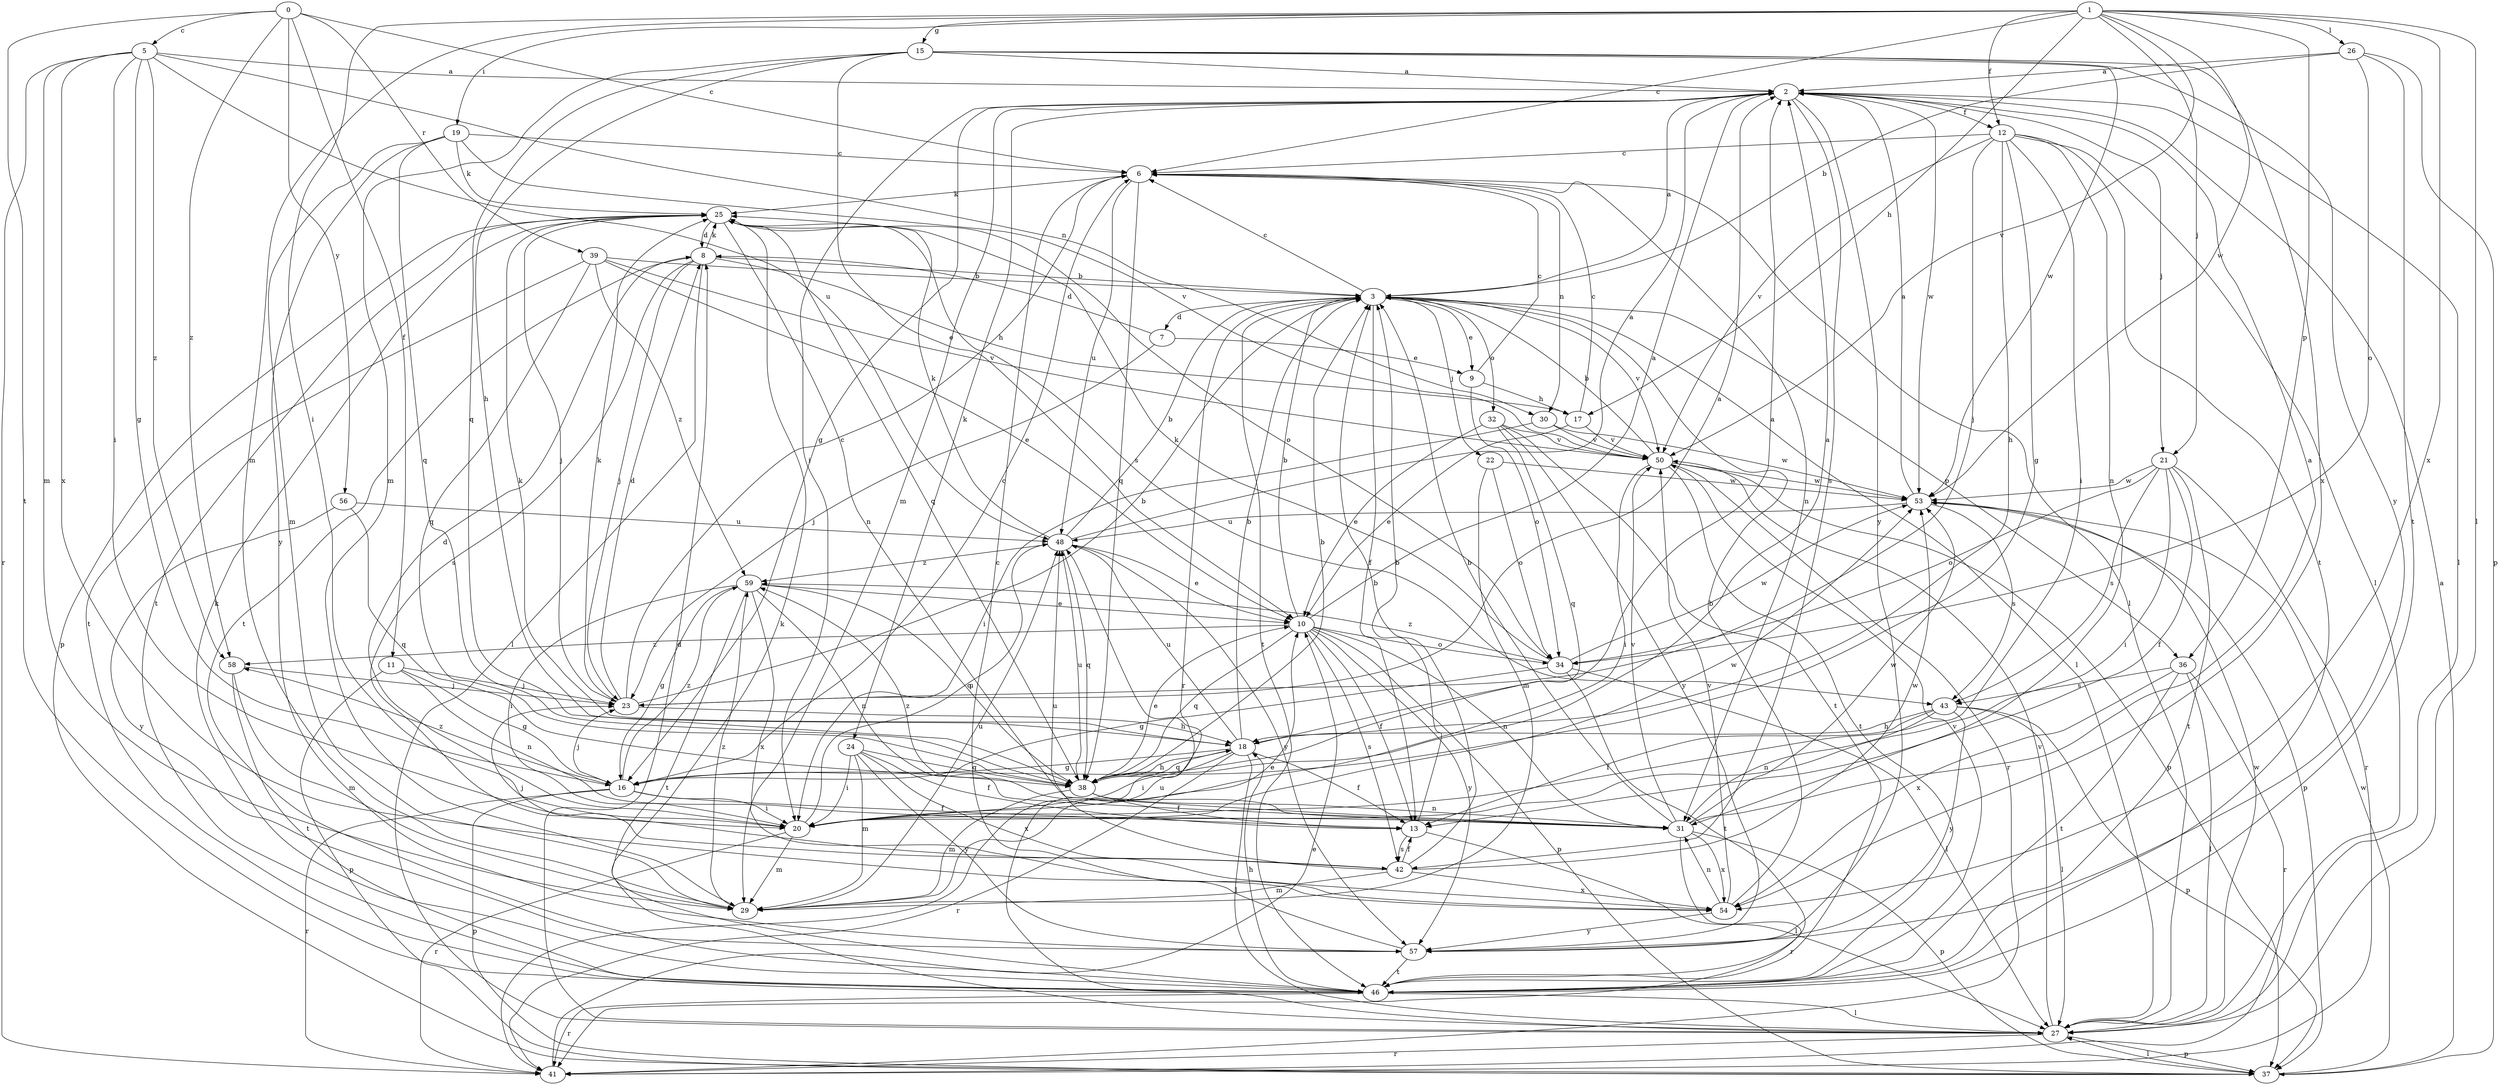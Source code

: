 strict digraph  {
0;
1;
2;
3;
5;
6;
7;
8;
9;
10;
11;
12;
13;
15;
16;
17;
18;
19;
20;
21;
22;
23;
24;
25;
26;
27;
29;
30;
31;
32;
34;
36;
37;
38;
39;
41;
42;
43;
46;
48;
50;
53;
54;
56;
57;
58;
59;
0 -> 5  [label=c];
0 -> 6  [label=c];
0 -> 11  [label=f];
0 -> 39  [label=r];
0 -> 46  [label=t];
0 -> 56  [label=y];
0 -> 58  [label=z];
1 -> 6  [label=c];
1 -> 12  [label=f];
1 -> 15  [label=g];
1 -> 17  [label=h];
1 -> 19  [label=i];
1 -> 20  [label=i];
1 -> 21  [label=j];
1 -> 26  [label=l];
1 -> 27  [label=l];
1 -> 29  [label=m];
1 -> 36  [label=p];
1 -> 50  [label=v];
1 -> 53  [label=w];
1 -> 54  [label=x];
2 -> 12  [label=f];
2 -> 16  [label=g];
2 -> 20  [label=i];
2 -> 21  [label=j];
2 -> 24  [label=k];
2 -> 27  [label=l];
2 -> 29  [label=m];
2 -> 42  [label=s];
2 -> 53  [label=w];
2 -> 57  [label=y];
3 -> 2  [label=a];
3 -> 6  [label=c];
3 -> 7  [label=d];
3 -> 9  [label=e];
3 -> 13  [label=f];
3 -> 22  [label=j];
3 -> 27  [label=l];
3 -> 32  [label=o];
3 -> 36  [label=p];
3 -> 41  [label=r];
3 -> 46  [label=t];
3 -> 50  [label=v];
5 -> 2  [label=a];
5 -> 16  [label=g];
5 -> 20  [label=i];
5 -> 29  [label=m];
5 -> 30  [label=n];
5 -> 41  [label=r];
5 -> 48  [label=u];
5 -> 54  [label=x];
5 -> 58  [label=z];
6 -> 25  [label=k];
6 -> 27  [label=l];
6 -> 30  [label=n];
6 -> 31  [label=n];
6 -> 38  [label=q];
6 -> 48  [label=u];
7 -> 8  [label=d];
7 -> 9  [label=e];
7 -> 23  [label=j];
8 -> 3  [label=b];
8 -> 17  [label=h];
8 -> 23  [label=j];
8 -> 25  [label=k];
8 -> 27  [label=l];
8 -> 42  [label=s];
8 -> 46  [label=t];
9 -> 6  [label=c];
9 -> 17  [label=h];
9 -> 34  [label=o];
10 -> 2  [label=a];
10 -> 3  [label=b];
10 -> 13  [label=f];
10 -> 31  [label=n];
10 -> 34  [label=o];
10 -> 37  [label=p];
10 -> 38  [label=q];
10 -> 42  [label=s];
10 -> 57  [label=y];
10 -> 58  [label=z];
11 -> 16  [label=g];
11 -> 23  [label=j];
11 -> 31  [label=n];
11 -> 37  [label=p];
12 -> 6  [label=c];
12 -> 16  [label=g];
12 -> 18  [label=h];
12 -> 20  [label=i];
12 -> 23  [label=j];
12 -> 27  [label=l];
12 -> 31  [label=n];
12 -> 46  [label=t];
12 -> 50  [label=v];
13 -> 3  [label=b];
13 -> 27  [label=l];
13 -> 42  [label=s];
15 -> 2  [label=a];
15 -> 10  [label=e];
15 -> 18  [label=h];
15 -> 29  [label=m];
15 -> 38  [label=q];
15 -> 53  [label=w];
15 -> 54  [label=x];
15 -> 57  [label=y];
16 -> 6  [label=c];
16 -> 13  [label=f];
16 -> 20  [label=i];
16 -> 23  [label=j];
16 -> 37  [label=p];
16 -> 41  [label=r];
16 -> 58  [label=z];
16 -> 59  [label=z];
17 -> 6  [label=c];
17 -> 10  [label=e];
17 -> 50  [label=v];
18 -> 2  [label=a];
18 -> 3  [label=b];
18 -> 13  [label=f];
18 -> 16  [label=g];
18 -> 20  [label=i];
18 -> 25  [label=k];
18 -> 27  [label=l];
18 -> 38  [label=q];
18 -> 41  [label=r];
18 -> 48  [label=u];
19 -> 6  [label=c];
19 -> 25  [label=k];
19 -> 29  [label=m];
19 -> 38  [label=q];
19 -> 50  [label=v];
19 -> 57  [label=y];
20 -> 8  [label=d];
20 -> 29  [label=m];
20 -> 41  [label=r];
20 -> 48  [label=u];
20 -> 53  [label=w];
21 -> 13  [label=f];
21 -> 20  [label=i];
21 -> 34  [label=o];
21 -> 41  [label=r];
21 -> 43  [label=s];
21 -> 46  [label=t];
21 -> 53  [label=w];
22 -> 29  [label=m];
22 -> 34  [label=o];
22 -> 53  [label=w];
23 -> 2  [label=a];
23 -> 3  [label=b];
23 -> 6  [label=c];
23 -> 8  [label=d];
23 -> 18  [label=h];
23 -> 25  [label=k];
24 -> 13  [label=f];
24 -> 20  [label=i];
24 -> 29  [label=m];
24 -> 38  [label=q];
24 -> 54  [label=x];
24 -> 57  [label=y];
25 -> 8  [label=d];
25 -> 23  [label=j];
25 -> 31  [label=n];
25 -> 34  [label=o];
25 -> 37  [label=p];
25 -> 38  [label=q];
25 -> 43  [label=s];
25 -> 46  [label=t];
26 -> 2  [label=a];
26 -> 3  [label=b];
26 -> 34  [label=o];
26 -> 37  [label=p];
26 -> 46  [label=t];
27 -> 8  [label=d];
27 -> 25  [label=k];
27 -> 37  [label=p];
27 -> 41  [label=r];
27 -> 48  [label=u];
27 -> 50  [label=v];
27 -> 53  [label=w];
29 -> 10  [label=e];
29 -> 48  [label=u];
29 -> 59  [label=z];
30 -> 20  [label=i];
30 -> 50  [label=v];
30 -> 53  [label=w];
31 -> 2  [label=a];
31 -> 3  [label=b];
31 -> 37  [label=p];
31 -> 41  [label=r];
31 -> 50  [label=v];
31 -> 53  [label=w];
31 -> 54  [label=x];
31 -> 59  [label=z];
32 -> 10  [label=e];
32 -> 38  [label=q];
32 -> 46  [label=t];
32 -> 50  [label=v];
32 -> 57  [label=y];
34 -> 16  [label=g];
34 -> 25  [label=k];
34 -> 27  [label=l];
34 -> 46  [label=t];
34 -> 53  [label=w];
34 -> 59  [label=z];
36 -> 27  [label=l];
36 -> 41  [label=r];
36 -> 43  [label=s];
36 -> 46  [label=t];
36 -> 54  [label=x];
37 -> 2  [label=a];
37 -> 27  [label=l];
37 -> 53  [label=w];
38 -> 2  [label=a];
38 -> 3  [label=b];
38 -> 10  [label=e];
38 -> 13  [label=f];
38 -> 18  [label=h];
38 -> 29  [label=m];
38 -> 31  [label=n];
38 -> 48  [label=u];
39 -> 3  [label=b];
39 -> 10  [label=e];
39 -> 38  [label=q];
39 -> 46  [label=t];
39 -> 50  [label=v];
39 -> 59  [label=z];
41 -> 10  [label=e];
42 -> 3  [label=b];
42 -> 13  [label=f];
42 -> 23  [label=j];
42 -> 29  [label=m];
42 -> 48  [label=u];
42 -> 53  [label=w];
42 -> 54  [label=x];
43 -> 13  [label=f];
43 -> 18  [label=h];
43 -> 27  [label=l];
43 -> 31  [label=n];
43 -> 37  [label=p];
43 -> 57  [label=y];
46 -> 18  [label=h];
46 -> 25  [label=k];
46 -> 27  [label=l];
46 -> 41  [label=r];
46 -> 50  [label=v];
48 -> 2  [label=a];
48 -> 3  [label=b];
48 -> 10  [label=e];
48 -> 25  [label=k];
48 -> 38  [label=q];
48 -> 57  [label=y];
48 -> 59  [label=z];
50 -> 3  [label=b];
50 -> 20  [label=i];
50 -> 37  [label=p];
50 -> 41  [label=r];
50 -> 46  [label=t];
50 -> 53  [label=w];
53 -> 2  [label=a];
53 -> 37  [label=p];
53 -> 43  [label=s];
53 -> 48  [label=u];
54 -> 3  [label=b];
54 -> 31  [label=n];
54 -> 50  [label=v];
54 -> 57  [label=y];
56 -> 38  [label=q];
56 -> 48  [label=u];
56 -> 57  [label=y];
57 -> 6  [label=c];
57 -> 46  [label=t];
58 -> 23  [label=j];
58 -> 29  [label=m];
58 -> 46  [label=t];
59 -> 10  [label=e];
59 -> 16  [label=g];
59 -> 20  [label=i];
59 -> 31  [label=n];
59 -> 38  [label=q];
59 -> 46  [label=t];
59 -> 54  [label=x];
}
